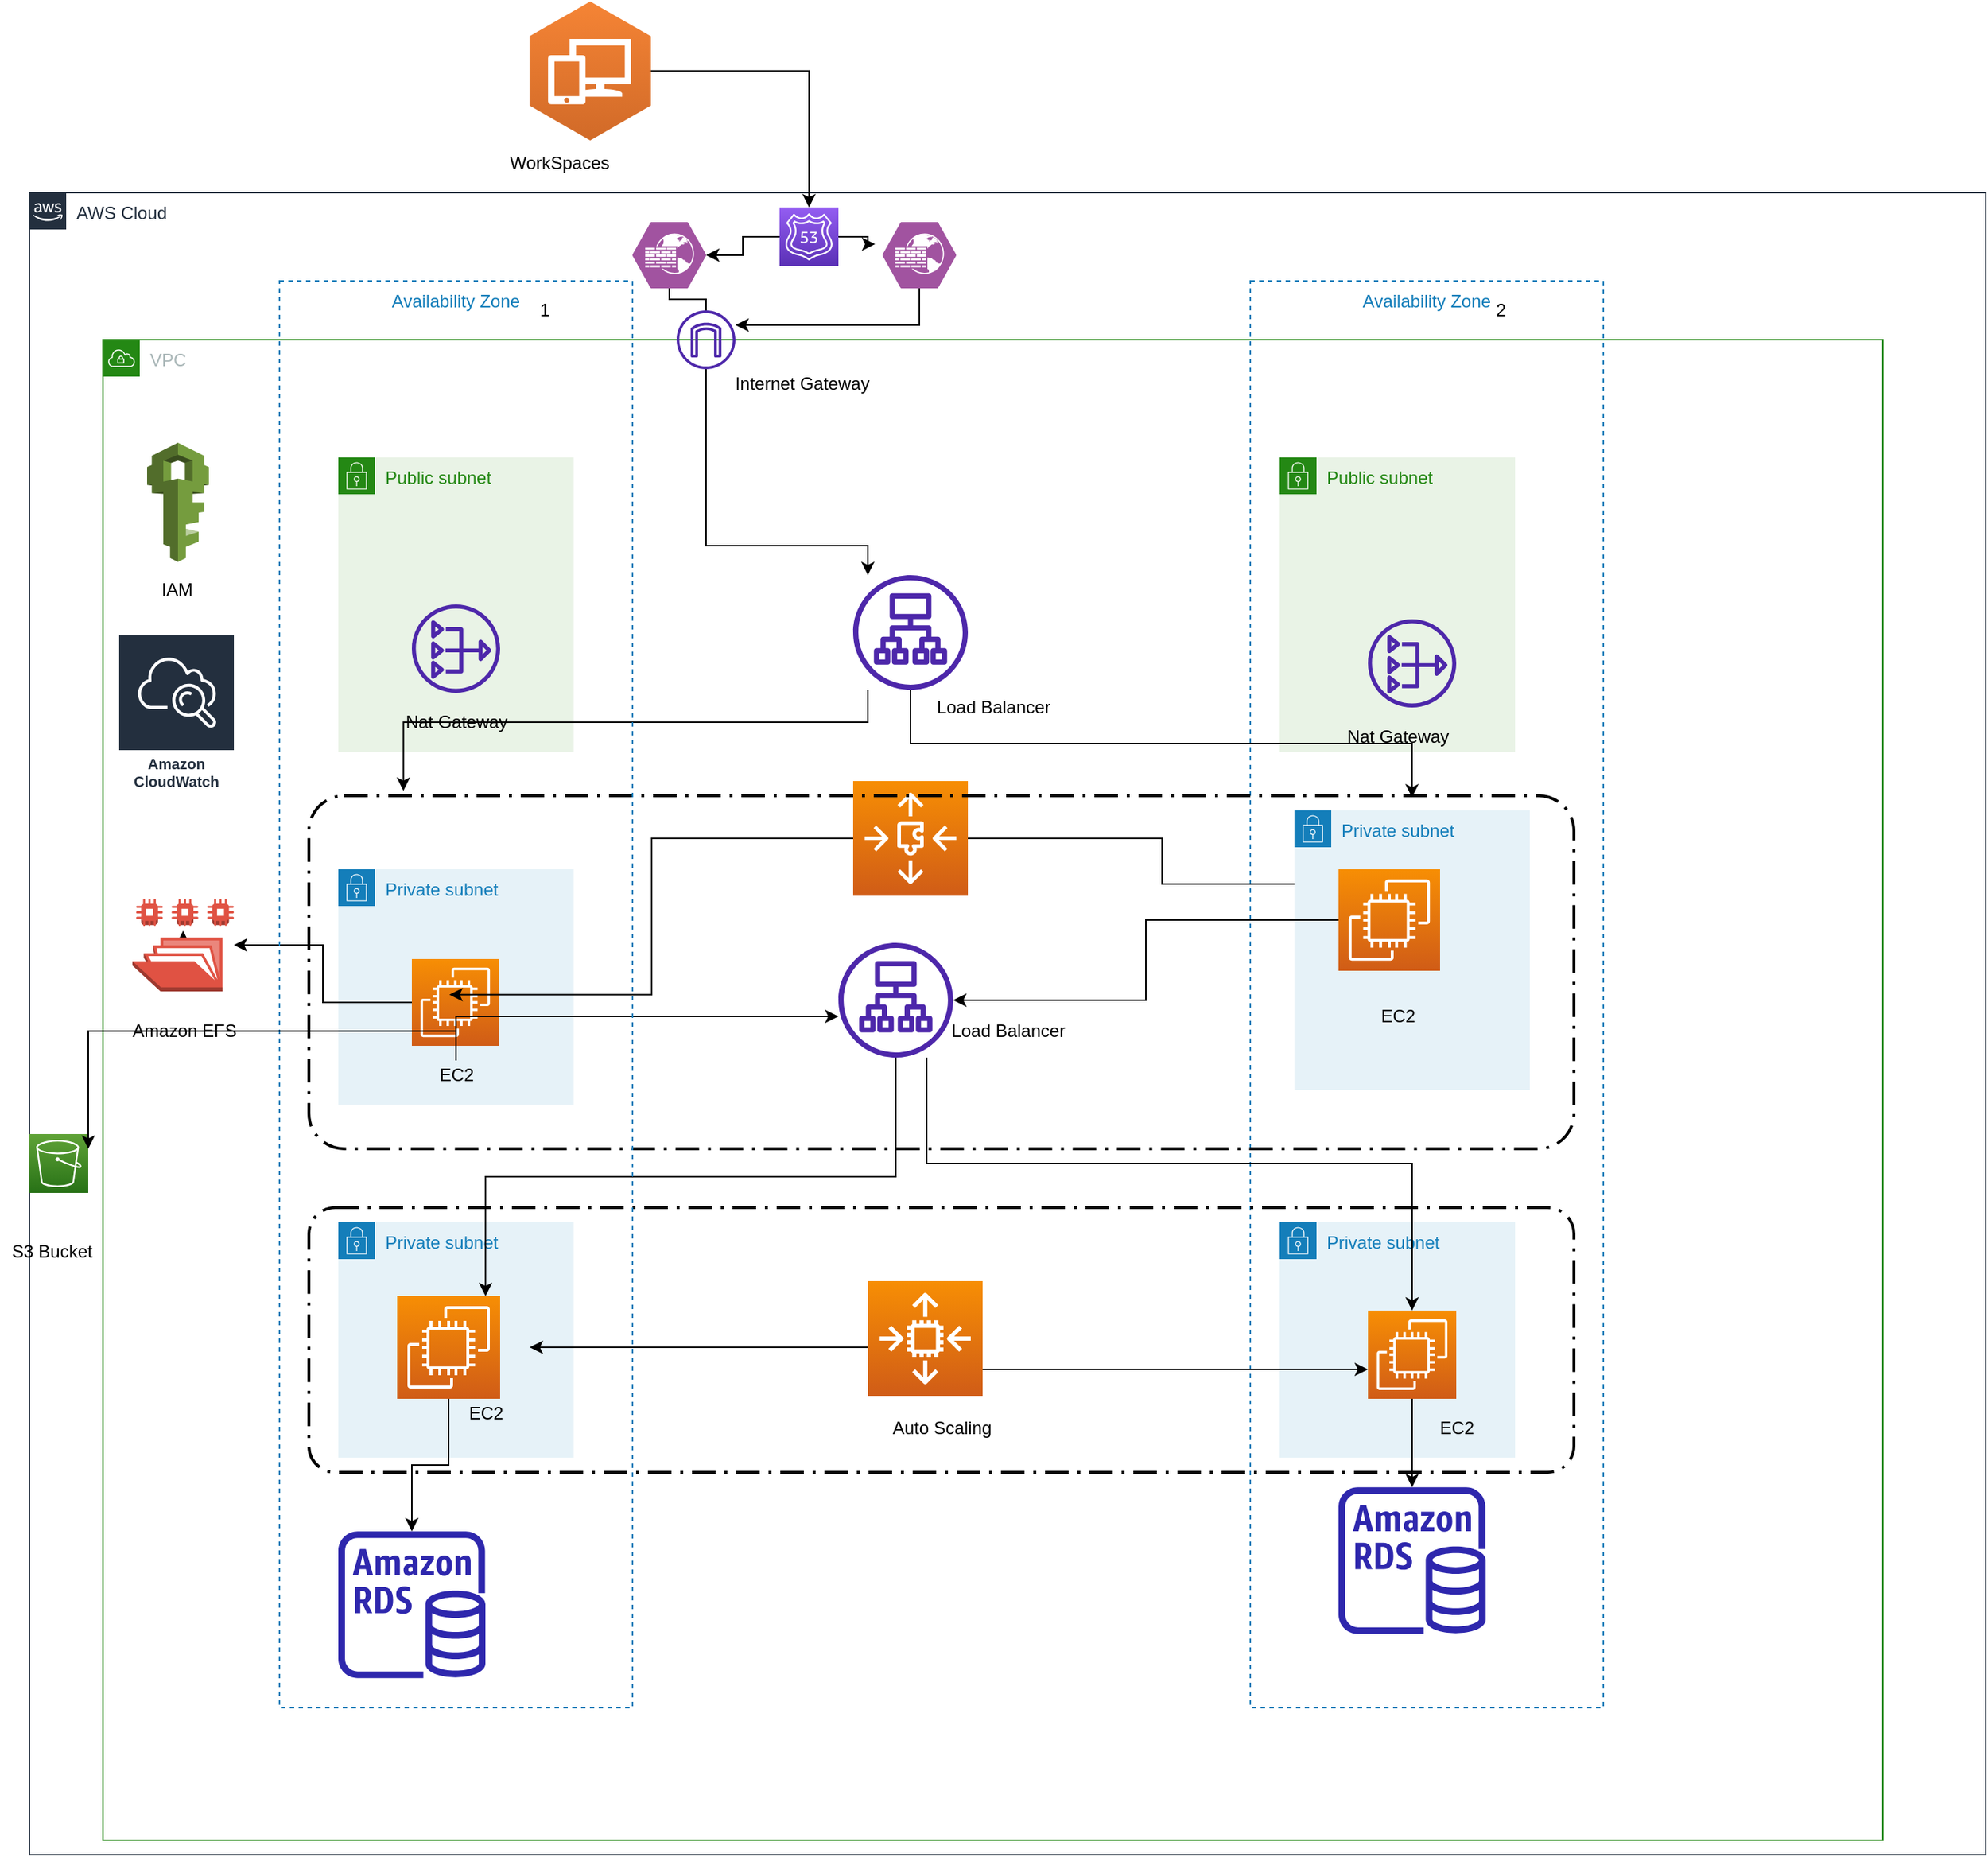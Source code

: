 <mxfile version="17.4.5" type="github"><diagram id="mParImeA__Ygi3R0p53O" name="Page-1"><mxGraphModel dx="2272" dy="1829" grid="1" gridSize="10" guides="0" tooltips="1" connect="1" arrows="1" fold="1" page="1" pageScale="1" pageWidth="850" pageHeight="1100" math="0" shadow="0"><root><mxCell id="0"/><mxCell id="1" parent="0"/><mxCell id="71dXOKcU267NX1SepBc2-6" value="AWS Cloud" style="points=[[0,0],[0.25,0],[0.5,0],[0.75,0],[1,0],[1,0.25],[1,0.5],[1,0.75],[1,1],[0.75,1],[0.5,1],[0.25,1],[0,1],[0,0.75],[0,0.5],[0,0.25]];outlineConnect=0;gradientColor=none;html=1;whiteSpace=wrap;fontSize=12;fontStyle=0;container=1;pointerEvents=0;collapsible=0;recursiveResize=0;shape=mxgraph.aws4.group;grIcon=mxgraph.aws4.group_aws_cloud_alt;strokeColor=#232F3E;fillColor=none;verticalAlign=top;align=left;spacingLeft=30;fontColor=#232F3E;dashed=0;" vertex="1" parent="1"><mxGeometry x="10" y="-40" width="1330" height="1130" as="geometry"/></mxCell><mxCell id="71dXOKcU267NX1SepBc2-189" value="" style="edgeStyle=orthogonalEdgeStyle;rounded=0;orthogonalLoop=1;jettySize=auto;html=1;" edge="1" parent="71dXOKcU267NX1SepBc2-6" source="71dXOKcU267NX1SepBc2-10" target="71dXOKcU267NX1SepBc2-188"><mxGeometry relative="1" as="geometry"/></mxCell><mxCell id="71dXOKcU267NX1SepBc2-191" style="edgeStyle=orthogonalEdgeStyle;rounded=0;orthogonalLoop=1;jettySize=auto;html=1;entryX=-0.1;entryY=0.333;entryDx=0;entryDy=0;entryPerimeter=0;" edge="1" parent="71dXOKcU267NX1SepBc2-6" source="71dXOKcU267NX1SepBc2-10" target="71dXOKcU267NX1SepBc2-190"><mxGeometry relative="1" as="geometry"/></mxCell><mxCell id="71dXOKcU267NX1SepBc2-10" value="" style="sketch=0;points=[[0,0,0],[0.25,0,0],[0.5,0,0],[0.75,0,0],[1,0,0],[0,1,0],[0.25,1,0],[0.5,1,0],[0.75,1,0],[1,1,0],[0,0.25,0],[0,0.5,0],[0,0.75,0],[1,0.25,0],[1,0.5,0],[1,0.75,0]];outlineConnect=0;fontColor=#232F3E;gradientColor=#945DF2;gradientDirection=north;fillColor=#5A30B5;strokeColor=#ffffff;dashed=0;verticalLabelPosition=bottom;verticalAlign=top;align=center;html=1;fontSize=12;fontStyle=0;aspect=fixed;shape=mxgraph.aws4.resourceIcon;resIcon=mxgraph.aws4.route_53;" vertex="1" parent="71dXOKcU267NX1SepBc2-6"><mxGeometry x="510" y="10" width="40" height="40" as="geometry"/></mxCell><mxCell id="71dXOKcU267NX1SepBc2-7" value="VPC" style="points=[[0,0],[0.25,0],[0.5,0],[0.75,0],[1,0],[1,0.25],[1,0.5],[1,0.75],[1,1],[0.75,1],[0.5,1],[0.25,1],[0,1],[0,0.75],[0,0.5],[0,0.25]];outlineConnect=0;gradientColor=none;html=1;whiteSpace=wrap;fontSize=12;fontStyle=0;container=1;pointerEvents=0;collapsible=0;recursiveResize=0;shape=mxgraph.aws4.group;grIcon=mxgraph.aws4.group_vpc;strokeColor=#248814;fillColor=none;verticalAlign=top;align=left;spacingLeft=30;fontColor=#AAB7B8;dashed=0;" vertex="1" parent="71dXOKcU267NX1SepBc2-6"><mxGeometry x="50" y="100" width="1210" height="1020" as="geometry"/></mxCell><mxCell id="71dXOKcU267NX1SepBc2-9" value="Availability Zone" style="fillColor=none;strokeColor=#147EBA;dashed=1;verticalAlign=top;fontStyle=0;fontColor=#147EBA;" vertex="1" parent="71dXOKcU267NX1SepBc2-7"><mxGeometry x="780" y="-40" width="240" height="970" as="geometry"/></mxCell><mxCell id="71dXOKcU267NX1SepBc2-18" value="Public subnet" style="points=[[0,0],[0.25,0],[0.5,0],[0.75,0],[1,0],[1,0.25],[1,0.5],[1,0.75],[1,1],[0.75,1],[0.5,1],[0.25,1],[0,1],[0,0.75],[0,0.5],[0,0.25]];outlineConnect=0;gradientColor=none;html=1;whiteSpace=wrap;fontSize=12;fontStyle=0;container=1;pointerEvents=0;collapsible=0;recursiveResize=0;shape=mxgraph.aws4.group;grIcon=mxgraph.aws4.group_security_group;grStroke=0;strokeColor=#248814;fillColor=#E9F3E6;verticalAlign=top;align=left;spacingLeft=30;fontColor=#248814;dashed=0;" vertex="1" parent="71dXOKcU267NX1SepBc2-7"><mxGeometry x="160" y="80" width="160" height="200" as="geometry"/></mxCell><mxCell id="71dXOKcU267NX1SepBc2-26" value="" style="sketch=0;outlineConnect=0;fontColor=#232F3E;gradientColor=none;fillColor=#4D27AA;strokeColor=none;dashed=0;verticalLabelPosition=bottom;verticalAlign=top;align=center;html=1;fontSize=12;fontStyle=0;aspect=fixed;pointerEvents=1;shape=mxgraph.aws4.nat_gateway;" vertex="1" parent="71dXOKcU267NX1SepBc2-18"><mxGeometry x="50" y="100" width="60" height="60" as="geometry"/></mxCell><mxCell id="71dXOKcU267NX1SepBc2-54" value="Nat Gateway" style="text;html=1;resizable=0;autosize=1;align=center;verticalAlign=middle;points=[];fillColor=none;strokeColor=none;rounded=0;" vertex="1" parent="71dXOKcU267NX1SepBc2-18"><mxGeometry x="40" y="170" width="80" height="20" as="geometry"/></mxCell><mxCell id="71dXOKcU267NX1SepBc2-19" value="Public subnet" style="points=[[0,0],[0.25,0],[0.5,0],[0.75,0],[1,0],[1,0.25],[1,0.5],[1,0.75],[1,1],[0.75,1],[0.5,1],[0.25,1],[0,1],[0,0.75],[0,0.5],[0,0.25]];outlineConnect=0;gradientColor=none;html=1;whiteSpace=wrap;fontSize=12;fontStyle=0;container=1;pointerEvents=0;collapsible=0;recursiveResize=0;shape=mxgraph.aws4.group;grIcon=mxgraph.aws4.group_security_group;grStroke=0;strokeColor=#248814;fillColor=#E9F3E6;verticalAlign=top;align=left;spacingLeft=30;fontColor=#248814;dashed=0;" vertex="1" parent="71dXOKcU267NX1SepBc2-7"><mxGeometry x="800" y="80" width="160" height="200" as="geometry"/></mxCell><mxCell id="71dXOKcU267NX1SepBc2-20" value="Private subnet" style="points=[[0,0],[0.25,0],[0.5,0],[0.75,0],[1,0],[1,0.25],[1,0.5],[1,0.75],[1,1],[0.75,1],[0.5,1],[0.25,1],[0,1],[0,0.75],[0,0.5],[0,0.25]];outlineConnect=0;gradientColor=none;html=1;whiteSpace=wrap;fontSize=12;fontStyle=0;container=1;pointerEvents=0;collapsible=0;recursiveResize=0;shape=mxgraph.aws4.group;grIcon=mxgraph.aws4.group_security_group;grStroke=0;strokeColor=#147EBA;fillColor=#E6F2F8;verticalAlign=top;align=left;spacingLeft=30;fontColor=#147EBA;dashed=0;" vertex="1" parent="71dXOKcU267NX1SepBc2-7"><mxGeometry x="160" y="360" width="160" height="160" as="geometry"/></mxCell><mxCell id="71dXOKcU267NX1SepBc2-55" value="EC2" style="text;html=1;resizable=0;autosize=1;align=center;verticalAlign=middle;points=[];fillColor=none;strokeColor=none;rounded=0;" vertex="1" parent="71dXOKcU267NX1SepBc2-20"><mxGeometry x="60" y="130" width="40" height="20" as="geometry"/></mxCell><mxCell id="71dXOKcU267NX1SepBc2-22" value="Private subnet" style="points=[[0,0],[0.25,0],[0.5,0],[0.75,0],[1,0],[1,0.25],[1,0.5],[1,0.75],[1,1],[0.75,1],[0.5,1],[0.25,1],[0,1],[0,0.75],[0,0.5],[0,0.25]];outlineConnect=0;gradientColor=none;html=1;whiteSpace=wrap;fontSize=12;fontStyle=0;container=1;pointerEvents=0;collapsible=0;recursiveResize=0;shape=mxgraph.aws4.group;grIcon=mxgraph.aws4.group_security_group;grStroke=0;strokeColor=#147EBA;fillColor=#E6F2F8;verticalAlign=top;align=left;spacingLeft=30;fontColor=#147EBA;dashed=0;" vertex="1" parent="71dXOKcU267NX1SepBc2-7"><mxGeometry x="160" y="600" width="160" height="160" as="geometry"/></mxCell><mxCell id="71dXOKcU267NX1SepBc2-25" value="Private subnet" style="points=[[0,0],[0.25,0],[0.5,0],[0.75,0],[1,0],[1,0.25],[1,0.5],[1,0.75],[1,1],[0.75,1],[0.5,1],[0.25,1],[0,1],[0,0.75],[0,0.5],[0,0.25]];outlineConnect=0;gradientColor=none;html=1;whiteSpace=wrap;fontSize=12;fontStyle=0;container=1;pointerEvents=0;collapsible=0;recursiveResize=0;shape=mxgraph.aws4.group;grIcon=mxgraph.aws4.group_security_group;grStroke=0;strokeColor=#147EBA;fillColor=#E6F2F8;verticalAlign=top;align=left;spacingLeft=30;fontColor=#147EBA;dashed=0;" vertex="1" parent="71dXOKcU267NX1SepBc2-7"><mxGeometry x="800" y="600" width="160" height="160" as="geometry"/></mxCell><mxCell id="71dXOKcU267NX1SepBc2-27" value="" style="sketch=0;outlineConnect=0;fontColor=#232F3E;gradientColor=none;fillColor=#4D27AA;strokeColor=none;dashed=0;verticalLabelPosition=bottom;verticalAlign=top;align=center;html=1;fontSize=12;fontStyle=0;aspect=fixed;pointerEvents=1;shape=mxgraph.aws4.nat_gateway;" vertex="1" parent="71dXOKcU267NX1SepBc2-7"><mxGeometry x="860" y="190" width="60" height="60" as="geometry"/></mxCell><mxCell id="71dXOKcU267NX1SepBc2-171" style="edgeStyle=elbowEdgeStyle;rounded=0;orthogonalLoop=1;jettySize=auto;html=1;exitX=0;exitY=0.5;exitDx=0;exitDy=0;exitPerimeter=0;" edge="1" parent="71dXOKcU267NX1SepBc2-7" source="71dXOKcU267NX1SepBc2-29" target="71dXOKcU267NX1SepBc2-121"><mxGeometry relative="1" as="geometry"/></mxCell><mxCell id="71dXOKcU267NX1SepBc2-29" value="" style="sketch=0;points=[[0,0,0],[0.25,0,0],[0.5,0,0],[0.75,0,0],[1,0,0],[0,1,0],[0.25,1,0],[0.5,1,0],[0.75,1,0],[1,1,0],[0,0.25,0],[0,0.5,0],[0,0.75,0],[1,0.25,0],[1,0.5,0],[1,0.75,0]];outlineConnect=0;fontColor=#232F3E;gradientColor=#F78E04;gradientDirection=north;fillColor=#D05C17;strokeColor=#ffffff;dashed=0;verticalLabelPosition=bottom;verticalAlign=top;align=center;html=1;fontSize=12;fontStyle=0;aspect=fixed;shape=mxgraph.aws4.resourceIcon;resIcon=mxgraph.aws4.ec2;" vertex="1" parent="71dXOKcU267NX1SepBc2-7"><mxGeometry x="210" y="421" width="59" height="59" as="geometry"/></mxCell><mxCell id="71dXOKcU267NX1SepBc2-143" style="edgeStyle=elbowEdgeStyle;rounded=0;orthogonalLoop=1;jettySize=auto;elbow=vertical;html=1;entryX=0.417;entryY=0.362;entryDx=0;entryDy=0;entryPerimeter=0;" edge="1" parent="71dXOKcU267NX1SepBc2-7" source="71dXOKcU267NX1SepBc2-40"><mxGeometry relative="1" as="geometry"><mxPoint x="204.25" y="306.66" as="targetPoint"/><Array as="points"><mxPoint x="520" y="260"/></Array></mxGeometry></mxCell><mxCell id="71dXOKcU267NX1SepBc2-144" style="edgeStyle=elbowEdgeStyle;rounded=0;orthogonalLoop=1;jettySize=auto;elbow=vertical;html=1;entryX=0.458;entryY=0.362;entryDx=0;entryDy=0;entryPerimeter=0;" edge="1" parent="71dXOKcU267NX1SepBc2-7" source="71dXOKcU267NX1SepBc2-40" target="71dXOKcU267NX1SepBc2-9"><mxGeometry relative="1" as="geometry"/></mxCell><mxCell id="71dXOKcU267NX1SepBc2-40" value="" style="sketch=0;outlineConnect=0;fontColor=#232F3E;gradientColor=none;fillColor=#4D27AA;strokeColor=none;dashed=0;verticalLabelPosition=bottom;verticalAlign=top;align=center;html=1;fontSize=12;fontStyle=0;aspect=fixed;pointerEvents=1;shape=mxgraph.aws4.application_load_balancer;" vertex="1" parent="71dXOKcU267NX1SepBc2-7"><mxGeometry x="510" y="160" width="78" height="78" as="geometry"/></mxCell><mxCell id="71dXOKcU267NX1SepBc2-124" style="edgeStyle=elbowEdgeStyle;rounded=0;orthogonalLoop=1;jettySize=auto;elbow=vertical;html=1;entryX=0.542;entryY=0.716;entryDx=0;entryDy=0;entryPerimeter=0;" edge="1" parent="71dXOKcU267NX1SepBc2-7" source="71dXOKcU267NX1SepBc2-41"><mxGeometry relative="1" as="geometry"><mxPoint x="260.08" y="650.2" as="targetPoint"/></mxGeometry></mxCell><mxCell id="71dXOKcU267NX1SepBc2-125" style="edgeStyle=elbowEdgeStyle;rounded=0;orthogonalLoop=1;jettySize=auto;elbow=vertical;html=1;" edge="1" parent="71dXOKcU267NX1SepBc2-7" source="71dXOKcU267NX1SepBc2-41" target="71dXOKcU267NX1SepBc2-72"><mxGeometry relative="1" as="geometry"><Array as="points"><mxPoint x="560" y="560"/></Array></mxGeometry></mxCell><mxCell id="71dXOKcU267NX1SepBc2-41" value="" style="sketch=0;outlineConnect=0;fontColor=#232F3E;gradientColor=none;fillColor=#4D27AA;strokeColor=none;dashed=0;verticalLabelPosition=bottom;verticalAlign=top;align=center;html=1;fontSize=12;fontStyle=0;aspect=fixed;pointerEvents=1;shape=mxgraph.aws4.application_load_balancer;" vertex="1" parent="71dXOKcU267NX1SepBc2-7"><mxGeometry x="500" y="410" width="78" height="78" as="geometry"/></mxCell><mxCell id="71dXOKcU267NX1SepBc2-151" style="edgeStyle=elbowEdgeStyle;rounded=0;orthogonalLoop=1;jettySize=auto;html=1;entryX=0.542;entryY=0.511;entryDx=0;entryDy=0;entryPerimeter=0;" edge="1" parent="71dXOKcU267NX1SepBc2-7" source="71dXOKcU267NX1SepBc2-48"><mxGeometry relative="1" as="geometry"><mxPoint x="235.5" y="445.23" as="targetPoint"/></mxGeometry></mxCell><mxCell id="71dXOKcU267NX1SepBc2-179" style="edgeStyle=elbowEdgeStyle;rounded=0;orthogonalLoop=1;jettySize=auto;html=1;exitX=1;exitY=0.5;exitDx=0;exitDy=0;exitPerimeter=0;" edge="1" parent="71dXOKcU267NX1SepBc2-7" source="71dXOKcU267NX1SepBc2-48" target="71dXOKcU267NX1SepBc2-30"><mxGeometry relative="1" as="geometry"><Array as="points"><mxPoint x="720" y="370"/></Array></mxGeometry></mxCell><mxCell id="71dXOKcU267NX1SepBc2-48" value="" style="sketch=0;points=[[0,0,0],[0.25,0,0],[0.5,0,0],[0.75,0,0],[1,0,0],[0,1,0],[0.25,1,0],[0.5,1,0],[0.75,1,0],[1,1,0],[0,0.25,0],[0,0.5,0],[0,0.75,0],[1,0.25,0],[1,0.5,0],[1,0.75,0]];outlineConnect=0;fontColor=#232F3E;gradientColor=#F78E04;gradientDirection=north;fillColor=#D05C17;strokeColor=#ffffff;dashed=0;verticalLabelPosition=bottom;verticalAlign=top;align=center;html=1;fontSize=12;fontStyle=0;aspect=fixed;shape=mxgraph.aws4.resourceIcon;resIcon=mxgraph.aws4.auto_scaling3;" vertex="1" parent="71dXOKcU267NX1SepBc2-7"><mxGeometry x="510" y="300" width="78" height="78" as="geometry"/></mxCell><mxCell id="71dXOKcU267NX1SepBc2-56" value="EC2" style="text;html=1;resizable=0;autosize=1;align=center;verticalAlign=middle;points=[];fillColor=none;strokeColor=none;rounded=0;" vertex="1" parent="71dXOKcU267NX1SepBc2-7"><mxGeometry x="860" y="480" width="40" height="20" as="geometry"/></mxCell><mxCell id="71dXOKcU267NX1SepBc2-57" value="Nat Gateway" style="text;html=1;resizable=0;autosize=1;align=center;verticalAlign=middle;points=[];fillColor=none;strokeColor=none;rounded=0;" vertex="1" parent="71dXOKcU267NX1SepBc2-7"><mxGeometry x="840" y="260" width="80" height="20" as="geometry"/></mxCell><mxCell id="71dXOKcU267NX1SepBc2-65" value="Load Balancer" style="text;html=1;resizable=0;autosize=1;align=center;verticalAlign=middle;points=[];fillColor=none;strokeColor=none;rounded=0;" vertex="1" parent="71dXOKcU267NX1SepBc2-7"><mxGeometry x="560" y="240" width="90" height="20" as="geometry"/></mxCell><mxCell id="71dXOKcU267NX1SepBc2-66" value="Load Balancer" style="text;html=1;resizable=0;autosize=1;align=center;verticalAlign=middle;points=[];fillColor=none;strokeColor=none;rounded=0;" vertex="1" parent="71dXOKcU267NX1SepBc2-7"><mxGeometry x="570" y="460" width="90" height="20" as="geometry"/></mxCell><mxCell id="71dXOKcU267NX1SepBc2-110" style="edgeStyle=elbowEdgeStyle;rounded=0;orthogonalLoop=1;jettySize=auto;elbow=vertical;html=1;" edge="1" parent="71dXOKcU267NX1SepBc2-7" source="71dXOKcU267NX1SepBc2-71" target="71dXOKcU267NX1SepBc2-74"><mxGeometry relative="1" as="geometry"/></mxCell><mxCell id="71dXOKcU267NX1SepBc2-71" value="" style="sketch=0;points=[[0,0,0],[0.25,0,0],[0.5,0,0],[0.75,0,0],[1,0,0],[0,1,0],[0.25,1,0],[0.5,1,0],[0.75,1,0],[1,1,0],[0,0.25,0],[0,0.5,0],[0,0.75,0],[1,0.25,0],[1,0.5,0],[1,0.75,0]];outlineConnect=0;fontColor=#232F3E;gradientColor=#F78E04;gradientDirection=north;fillColor=#D05C17;strokeColor=#ffffff;dashed=0;verticalLabelPosition=bottom;verticalAlign=top;align=center;html=1;fontSize=12;fontStyle=0;aspect=fixed;shape=mxgraph.aws4.resourceIcon;resIcon=mxgraph.aws4.ec2;" vertex="1" parent="71dXOKcU267NX1SepBc2-7"><mxGeometry x="200" y="650" width="70" height="70" as="geometry"/></mxCell><mxCell id="71dXOKcU267NX1SepBc2-112" style="edgeStyle=elbowEdgeStyle;rounded=0;orthogonalLoop=1;jettySize=auto;elbow=vertical;html=1;" edge="1" parent="71dXOKcU267NX1SepBc2-7" source="71dXOKcU267NX1SepBc2-72" target="71dXOKcU267NX1SepBc2-75"><mxGeometry relative="1" as="geometry"/></mxCell><mxCell id="71dXOKcU267NX1SepBc2-72" value="" style="sketch=0;points=[[0,0,0],[0.25,0,0],[0.5,0,0],[0.75,0,0],[1,0,0],[0,1,0],[0.25,1,0],[0.5,1,0],[0.75,1,0],[1,1,0],[0,0.25,0],[0,0.5,0],[0,0.75,0],[1,0.25,0],[1,0.5,0],[1,0.75,0]];outlineConnect=0;fontColor=#232F3E;gradientColor=#F78E04;gradientDirection=north;fillColor=#D05C17;strokeColor=#ffffff;dashed=0;verticalLabelPosition=bottom;verticalAlign=top;align=center;html=1;fontSize=12;fontStyle=0;aspect=fixed;shape=mxgraph.aws4.resourceIcon;resIcon=mxgraph.aws4.ec2;" vertex="1" parent="71dXOKcU267NX1SepBc2-7"><mxGeometry x="860" y="660" width="60" height="60" as="geometry"/></mxCell><mxCell id="71dXOKcU267NX1SepBc2-74" value="" style="sketch=0;outlineConnect=0;fontColor=#232F3E;gradientColor=none;fillColor=#2E27AD;strokeColor=none;dashed=0;verticalLabelPosition=bottom;verticalAlign=top;align=center;html=1;fontSize=12;fontStyle=0;aspect=fixed;pointerEvents=1;shape=mxgraph.aws4.rds_instance;" vertex="1" parent="71dXOKcU267NX1SepBc2-7"><mxGeometry x="160" y="810" width="100" height="100" as="geometry"/></mxCell><mxCell id="71dXOKcU267NX1SepBc2-75" value="" style="sketch=0;outlineConnect=0;fontColor=#232F3E;gradientColor=none;fillColor=#2E27AD;strokeColor=none;dashed=0;verticalLabelPosition=bottom;verticalAlign=top;align=center;html=1;fontSize=12;fontStyle=0;aspect=fixed;pointerEvents=1;shape=mxgraph.aws4.rds_instance;" vertex="1" parent="71dXOKcU267NX1SepBc2-7"><mxGeometry x="840" y="780" width="100" height="100" as="geometry"/></mxCell><mxCell id="71dXOKcU267NX1SepBc2-97" style="edgeStyle=elbowEdgeStyle;rounded=0;orthogonalLoop=1;jettySize=auto;elbow=vertical;html=1;" edge="1" parent="71dXOKcU267NX1SepBc2-7" source="71dXOKcU267NX1SepBc2-55" target="71dXOKcU267NX1SepBc2-41"><mxGeometry relative="1" as="geometry"><Array as="points"><mxPoint x="430" y="460"/></Array></mxGeometry></mxCell><mxCell id="71dXOKcU267NX1SepBc2-116" style="edgeStyle=elbowEdgeStyle;rounded=0;orthogonalLoop=1;jettySize=auto;elbow=vertical;html=1;" edge="1" parent="71dXOKcU267NX1SepBc2-7" target="71dXOKcU267NX1SepBc2-72"><mxGeometry relative="1" as="geometry"><mxPoint x="598" y="700" as="sourcePoint"/></mxGeometry></mxCell><mxCell id="71dXOKcU267NX1SepBc2-117" style="edgeStyle=elbowEdgeStyle;rounded=0;orthogonalLoop=1;jettySize=auto;elbow=vertical;html=1;entryX=0.667;entryY=0.753;entryDx=0;entryDy=0;entryPerimeter=0;" edge="1" parent="71dXOKcU267NX1SepBc2-7"><mxGeometry relative="1" as="geometry"><mxPoint x="520" y="685" as="sourcePoint"/><mxPoint x="290.08" y="685.35" as="targetPoint"/></mxGeometry></mxCell><mxCell id="71dXOKcU267NX1SepBc2-118" value="EC2" style="text;html=1;resizable=0;autosize=1;align=center;verticalAlign=middle;points=[];fillColor=none;strokeColor=none;rounded=0;" vertex="1" parent="71dXOKcU267NX1SepBc2-7"><mxGeometry x="900" y="730" width="40" height="20" as="geometry"/></mxCell><mxCell id="71dXOKcU267NX1SepBc2-119" value="EC2" style="text;html=1;resizable=0;autosize=1;align=center;verticalAlign=middle;points=[];fillColor=none;strokeColor=none;rounded=0;" vertex="1" parent="71dXOKcU267NX1SepBc2-7"><mxGeometry x="240" y="720" width="40" height="20" as="geometry"/></mxCell><mxCell id="71dXOKcU267NX1SepBc2-120" value="Auto Scaling" style="text;html=1;resizable=0;autosize=1;align=center;verticalAlign=middle;points=[];fillColor=none;strokeColor=none;rounded=0;" vertex="1" parent="71dXOKcU267NX1SepBc2-7"><mxGeometry x="530" y="730" width="80" height="20" as="geometry"/></mxCell><mxCell id="71dXOKcU267NX1SepBc2-122" style="edgeStyle=elbowEdgeStyle;rounded=0;orthogonalLoop=1;jettySize=auto;elbow=vertical;html=1;" edge="1" parent="71dXOKcU267NX1SepBc2-7" source="71dXOKcU267NX1SepBc2-121" target="71dXOKcU267NX1SepBc2-7"><mxGeometry relative="1" as="geometry"/></mxCell><mxCell id="71dXOKcU267NX1SepBc2-121" value="" style="outlineConnect=0;dashed=0;verticalLabelPosition=bottom;verticalAlign=top;align=center;html=1;shape=mxgraph.aws3.efs_share;fillColor=#E05243;gradientColor=none;" vertex="1" parent="71dXOKcU267NX1SepBc2-7"><mxGeometry x="20" y="380" width="69" height="63" as="geometry"/></mxCell><mxCell id="71dXOKcU267NX1SepBc2-24" value="Private subnet" style="points=[[0,0],[0.25,0],[0.5,0],[0.75,0],[1,0],[1,0.25],[1,0.5],[1,0.75],[1,1],[0.75,1],[0.5,1],[0.25,1],[0,1],[0,0.75],[0,0.5],[0,0.25]];outlineConnect=0;gradientColor=none;html=1;whiteSpace=wrap;fontSize=12;fontStyle=0;container=1;pointerEvents=0;collapsible=0;recursiveResize=0;shape=mxgraph.aws4.group;grIcon=mxgraph.aws4.group_security_group;grStroke=0;strokeColor=#147EBA;fillColor=#E6F2F8;verticalAlign=top;align=left;spacingLeft=30;fontColor=#147EBA;dashed=0;" vertex="1" parent="71dXOKcU267NX1SepBc2-7"><mxGeometry x="810" y="320" width="160" height="190" as="geometry"/></mxCell><mxCell id="71dXOKcU267NX1SepBc2-155" style="edgeStyle=elbowEdgeStyle;rounded=0;orthogonalLoop=1;jettySize=auto;html=1;exitX=0.205;exitY=0.51;exitDx=0;exitDy=0;exitPerimeter=0;" edge="1" parent="71dXOKcU267NX1SepBc2-7" source="71dXOKcU267NX1SepBc2-121" target="71dXOKcU267NX1SepBc2-121"><mxGeometry relative="1" as="geometry"/></mxCell><mxCell id="71dXOKcU267NX1SepBc2-158" value="" style="outlineConnect=0;dashed=0;verticalLabelPosition=bottom;verticalAlign=top;align=center;html=1;shape=mxgraph.aws3.iam;fillColor=#759C3E;gradientColor=none;" vertex="1" parent="71dXOKcU267NX1SepBc2-7"><mxGeometry x="30" y="70" width="42" height="81" as="geometry"/></mxCell><mxCell id="71dXOKcU267NX1SepBc2-159" value="IAM" style="text;html=1;resizable=0;autosize=1;align=center;verticalAlign=middle;points=[];fillColor=none;strokeColor=none;rounded=0;" vertex="1" parent="71dXOKcU267NX1SepBc2-7"><mxGeometry x="30" y="160" width="40" height="20" as="geometry"/></mxCell><mxCell id="71dXOKcU267NX1SepBc2-160" value="Amazon EFS" style="text;html=1;resizable=0;autosize=1;align=center;verticalAlign=middle;points=[];fillColor=none;strokeColor=none;rounded=0;" vertex="1" parent="71dXOKcU267NX1SepBc2-7"><mxGeometry x="10" y="460" width="90" height="20" as="geometry"/></mxCell><mxCell id="71dXOKcU267NX1SepBc2-161" value="Amazon CloudWatch" style="sketch=0;outlineConnect=0;fontColor=#232F3E;gradientColor=none;strokeColor=#ffffff;fillColor=#232F3E;dashed=0;verticalLabelPosition=middle;verticalAlign=bottom;align=center;html=1;whiteSpace=wrap;fontSize=10;fontStyle=1;spacing=3;shape=mxgraph.aws4.productIcon;prIcon=mxgraph.aws4.cloudwatch;" vertex="1" parent="71dXOKcU267NX1SepBc2-7"><mxGeometry x="10" y="200" width="80" height="110" as="geometry"/></mxCell><mxCell id="71dXOKcU267NX1SepBc2-163" value="2" style="text;html=1;resizable=0;autosize=1;align=center;verticalAlign=middle;points=[];fillColor=none;strokeColor=none;rounded=0;" vertex="1" parent="71dXOKcU267NX1SepBc2-7"><mxGeometry x="940" y="-30" width="20" height="20" as="geometry"/></mxCell><mxCell id="71dXOKcU267NX1SepBc2-165" value="" style="rounded=1;arcSize=10;dashed=1;fillColor=none;gradientColor=none;dashPattern=8 3 1 3;strokeWidth=2;" vertex="1" parent="71dXOKcU267NX1SepBc2-7"><mxGeometry x="140" y="590" width="860" height="180" as="geometry"/></mxCell><mxCell id="71dXOKcU267NX1SepBc2-166" value="" style="sketch=0;points=[[0,0,0],[0.25,0,0],[0.5,0,0],[0.75,0,0],[1,0,0],[0,1,0],[0.25,1,0],[0.5,1,0],[0.75,1,0],[1,1,0],[0,0.25,0],[0,0.5,0],[0,0.75,0],[1,0.25,0],[1,0.5,0],[1,0.75,0]];outlineConnect=0;fontColor=#232F3E;gradientColor=#F78E04;gradientDirection=north;fillColor=#D05C17;strokeColor=#ffffff;dashed=0;verticalLabelPosition=bottom;verticalAlign=top;align=center;html=1;fontSize=12;fontStyle=0;aspect=fixed;shape=mxgraph.aws4.resourceIcon;resIcon=mxgraph.aws4.auto_scaling2;" vertex="1" parent="71dXOKcU267NX1SepBc2-7"><mxGeometry x="520" y="640" width="78" height="78" as="geometry"/></mxCell><mxCell id="71dXOKcU267NX1SepBc2-167" value="" style="rounded=1;arcSize=10;dashed=1;fillColor=none;gradientColor=none;dashPattern=8 3 1 3;strokeWidth=2;" vertex="1" parent="71dXOKcU267NX1SepBc2-7"><mxGeometry x="140" y="310" width="860" height="240" as="geometry"/></mxCell><mxCell id="71dXOKcU267NX1SepBc2-172" value="Availability Zone" style="fillColor=none;strokeColor=#147EBA;dashed=1;verticalAlign=top;fontStyle=0;fontColor=#147EBA;" vertex="1" parent="71dXOKcU267NX1SepBc2-7"><mxGeometry x="120" y="-40" width="240" height="970" as="geometry"/></mxCell><mxCell id="71dXOKcU267NX1SepBc2-162" value="1" style="text;html=1;resizable=0;autosize=1;align=center;verticalAlign=middle;points=[];fillColor=none;strokeColor=none;rounded=0;" vertex="1" parent="71dXOKcU267NX1SepBc2-7"><mxGeometry x="290" y="-30" width="20" height="20" as="geometry"/></mxCell><mxCell id="71dXOKcU267NX1SepBc2-181" style="edgeStyle=elbowEdgeStyle;rounded=0;orthogonalLoop=1;jettySize=auto;html=1;" edge="1" parent="71dXOKcU267NX1SepBc2-7" source="71dXOKcU267NX1SepBc2-30" target="71dXOKcU267NX1SepBc2-41"><mxGeometry relative="1" as="geometry"/></mxCell><mxCell id="71dXOKcU267NX1SepBc2-30" value="" style="sketch=0;points=[[0,0,0],[0.25,0,0],[0.5,0,0],[0.75,0,0],[1,0,0],[0,1,0],[0.25,1,0],[0.5,1,0],[0.75,1,0],[1,1,0],[0,0.25,0],[0,0.5,0],[0,0.75,0],[1,0.25,0],[1,0.5,0],[1,0.75,0]];outlineConnect=0;fontColor=#232F3E;gradientColor=#F78E04;gradientDirection=north;fillColor=#D05C17;strokeColor=#ffffff;dashed=0;verticalLabelPosition=bottom;verticalAlign=top;align=center;html=1;fontSize=12;fontStyle=0;aspect=fixed;shape=mxgraph.aws4.resourceIcon;resIcon=mxgraph.aws4.ec2;" vertex="1" parent="71dXOKcU267NX1SepBc2-7"><mxGeometry x="840" y="360" width="69" height="69" as="geometry"/></mxCell><mxCell id="71dXOKcU267NX1SepBc2-183" value="EC2" style="text;html=1;resizable=0;autosize=1;align=center;verticalAlign=middle;points=[];fillColor=none;strokeColor=none;rounded=0;" vertex="1" parent="71dXOKcU267NX1SepBc2-7"><mxGeometry x="860" y="450" width="40" height="20" as="geometry"/></mxCell><mxCell id="71dXOKcU267NX1SepBc2-64" value="Internet Gateway" style="text;html=1;resizable=0;autosize=1;align=center;verticalAlign=middle;points=[];fillColor=none;strokeColor=none;rounded=0;" vertex="1" parent="71dXOKcU267NX1SepBc2-7"><mxGeometry x="420" y="20" width="110" height="20" as="geometry"/></mxCell><mxCell id="71dXOKcU267NX1SepBc2-11" value="" style="sketch=0;outlineConnect=0;fontColor=#232F3E;gradientColor=none;fillColor=#4D27AA;strokeColor=none;dashed=0;verticalLabelPosition=bottom;verticalAlign=top;align=center;html=1;fontSize=12;fontStyle=0;aspect=fixed;pointerEvents=1;shape=mxgraph.aws4.internet_gateway;" vertex="1" parent="71dXOKcU267NX1SepBc2-7"><mxGeometry x="390" y="-20" width="40" height="40" as="geometry"/></mxCell><mxCell id="71dXOKcU267NX1SepBc2-196" style="edgeStyle=elbowEdgeStyle;rounded=0;orthogonalLoop=1;jettySize=auto;elbow=vertical;html=1;startArrow=none;" edge="1" parent="71dXOKcU267NX1SepBc2-7" source="71dXOKcU267NX1SepBc2-11" target="71dXOKcU267NX1SepBc2-40"><mxGeometry relative="1" as="geometry"><Array as="points"><mxPoint x="520" y="140"/><mxPoint x="420" y="70"/></Array></mxGeometry></mxCell><mxCell id="71dXOKcU267NX1SepBc2-49" value="" style="sketch=0;points=[[0,0,0],[0.25,0,0],[0.5,0,0],[0.75,0,0],[1,0,0],[0,1,0],[0.25,1,0],[0.5,1,0],[0.75,1,0],[1,1,0],[0,0.25,0],[0,0.5,0],[0,0.75,0],[1,0.25,0],[1,0.5,0],[1,0.75,0]];outlineConnect=0;fontColor=#232F3E;gradientColor=#60A337;gradientDirection=north;fillColor=#277116;strokeColor=#ffffff;dashed=0;verticalLabelPosition=bottom;verticalAlign=top;align=center;html=1;fontSize=12;fontStyle=0;aspect=fixed;shape=mxgraph.aws4.resourceIcon;resIcon=mxgraph.aws4.s3;" vertex="1" parent="71dXOKcU267NX1SepBc2-6"><mxGeometry y="640" width="40" height="40" as="geometry"/></mxCell><mxCell id="71dXOKcU267NX1SepBc2-157" value="S3 Bucket" style="text;html=1;resizable=0;autosize=1;align=center;verticalAlign=middle;points=[];fillColor=none;strokeColor=none;rounded=0;" vertex="1" parent="71dXOKcU267NX1SepBc2-6"><mxGeometry x="-20" y="710" width="70" height="20" as="geometry"/></mxCell><mxCell id="71dXOKcU267NX1SepBc2-188" value="" style="verticalLabelPosition=bottom;sketch=0;html=1;fillColor=#A153A0;strokeColor=#ffffff;verticalAlign=top;align=center;points=[[0,0.5,0],[0.125,0.25,0],[0.25,0,0],[0.5,0,0],[0.75,0,0],[0.875,0.25,0],[1,0.5,0],[0.875,0.75,0],[0.75,1,0],[0.5,1,0],[0.125,0.75,0]];pointerEvents=1;shape=mxgraph.cisco_safe.compositeIcon;bgIcon=mxgraph.cisco_safe.design.blank_device;resIcon=mxgraph.cisco_safe.design.web_application_firewall;" vertex="1" parent="71dXOKcU267NX1SepBc2-6"><mxGeometry x="410" y="20" width="50" height="45" as="geometry"/></mxCell><mxCell id="71dXOKcU267NX1SepBc2-198" style="edgeStyle=elbowEdgeStyle;rounded=0;orthogonalLoop=1;jettySize=auto;elbow=vertical;html=1;" edge="1" parent="71dXOKcU267NX1SepBc2-6" source="71dXOKcU267NX1SepBc2-190" target="71dXOKcU267NX1SepBc2-11"><mxGeometry relative="1" as="geometry"><Array as="points"><mxPoint x="550" y="90"/></Array></mxGeometry></mxCell><mxCell id="71dXOKcU267NX1SepBc2-190" value="" style="verticalLabelPosition=bottom;sketch=0;html=1;fillColor=#A153A0;strokeColor=#ffffff;verticalAlign=top;align=center;points=[[0,0.5,0],[0.125,0.25,0],[0.25,0,0],[0.5,0,0],[0.75,0,0],[0.875,0.25,0],[1,0.5,0],[0.875,0.75,0],[0.75,1,0],[0.5,1,0],[0.125,0.75,0]];pointerEvents=1;shape=mxgraph.cisco_safe.compositeIcon;bgIcon=mxgraph.cisco_safe.design.blank_device;resIcon=mxgraph.cisco_safe.design.web_application_firewall;" vertex="1" parent="71dXOKcU267NX1SepBc2-6"><mxGeometry x="580" y="20" width="50" height="45" as="geometry"/></mxCell><mxCell id="71dXOKcU267NX1SepBc2-197" value="" style="edgeStyle=elbowEdgeStyle;rounded=0;orthogonalLoop=1;jettySize=auto;elbow=vertical;html=1;endArrow=none;" edge="1" parent="71dXOKcU267NX1SepBc2-6" source="71dXOKcU267NX1SepBc2-188" target="71dXOKcU267NX1SepBc2-11"><mxGeometry relative="1" as="geometry"><mxPoint x="465" y="45" as="sourcePoint"/><mxPoint x="580" y="220.001" as="targetPoint"/><Array as="points"/></mxGeometry></mxCell><mxCell id="71dXOKcU267NX1SepBc2-201" style="edgeStyle=orthogonalEdgeStyle;rounded=0;orthogonalLoop=1;jettySize=auto;html=1;entryX=1;entryY=0.25;entryDx=0;entryDy=0;entryPerimeter=0;elbow=vertical;" edge="1" parent="71dXOKcU267NX1SepBc2-6" source="71dXOKcU267NX1SepBc2-55" target="71dXOKcU267NX1SepBc2-49"><mxGeometry relative="1" as="geometry"><Array as="points"><mxPoint x="290" y="570"/><mxPoint x="40" y="570"/></Array></mxGeometry></mxCell><mxCell id="71dXOKcU267NX1SepBc2-186" style="edgeStyle=orthogonalEdgeStyle;rounded=0;orthogonalLoop=1;jettySize=auto;html=1;entryX=0.5;entryY=0;entryDx=0;entryDy=0;entryPerimeter=0;" edge="1" parent="1" source="71dXOKcU267NX1SepBc2-184" target="71dXOKcU267NX1SepBc2-10"><mxGeometry relative="1" as="geometry"/></mxCell><mxCell id="71dXOKcU267NX1SepBc2-184" value="" style="outlineConnect=0;dashed=0;verticalLabelPosition=bottom;verticalAlign=top;align=center;html=1;shape=mxgraph.aws3.workspaces;fillColor=#D16A28;gradientColor=#F58435;gradientDirection=north;" vertex="1" parent="1"><mxGeometry x="350" y="-170" width="82.5" height="94.5" as="geometry"/></mxCell><mxCell id="71dXOKcU267NX1SepBc2-187" value="WorkSpaces" style="text;html=1;resizable=0;autosize=1;align=center;verticalAlign=middle;points=[];fillColor=none;strokeColor=none;rounded=0;" vertex="1" parent="1"><mxGeometry x="330" y="-70" width="80" height="20" as="geometry"/></mxCell></root></mxGraphModel></diagram></mxfile>